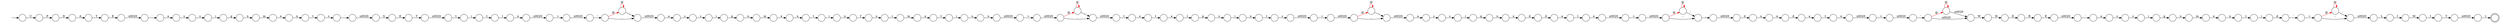 digraph Automaton {
  rankdir = LR;
  0 [shape=circle,label=""];
  0 -> 45 [label="l"]
  1 [shape=circle,label=""];
  1 -> 84 [label="\u0020"]
  2 [shape=circle,label=""];
  2 -> 102 [label="="]
  3 [shape=circle,label=""];
  3 -> 77 [label="e"]
  4 [shape=circle,label=""];
  4 -> 87 [label="s"]
  5 [shape=circle,label=""];
  5 -> 52 [label="="]
  6 [shape=circle,label=""];
  6 -> 92 [label="E"]
  7 [shape=circle,label=""];
  7 -> 101 [label="e"]
  8 [shape=circle,label=""];
  8 -> 24 [label="i"]
  9 [shape=circle,label=""];
  9 -> 41 [label="\u0020"]
  10 [shape=circle,label=""];
  10 -> 136 [label="a"]
  11 [shape=circle,label=""];
  initial [shape=plaintext,label=""];
  initial -> 11
  11 -> 98 [label="U"]
  12 [shape=circle,label=""];
  12 -> 26 [label="r"]
  13 [shape=circle,label=""];
  13 -> 95 [label="E"]
  14 [shape=circle,label=""];
  14 -> 54 [label="1"]
  15 [shape=circle,label=""];
  15 -> 121 [label="="]
  16 [shape=circle,label=""];
  16 -> 7 [label="m"]
  17 [shape=circle,label=""];
  17 -> 125 [label="T"]
  18 [shape=circle,label=""];
  18 -> 65 [label="i"]
  19 [shape=circle,label=""];
  19 -> 48 [label="a"]
  20 [shape=circle,label=""];
  20 -> 20 [label="@",color=red]
  20 -> 128 [label="'"]
  21 [shape=circle,label=""];
  21 -> 21 [label="@",color=red]
  21 -> 58 [label=","]
  22 [shape=circle,label=""];
  22 -> 72 [label="t"]
  23 [shape=circle,label=""];
  23 -> 112 [label="f"]
  24 [shape=circle,label=""];
  24 -> 86 [label="g"]
  25 [shape=circle,label=""];
  25 -> 42 [label="i"]
  26 [shape=circle,label=""];
  26 -> 78 [label="m"]
  27 [shape=circle,label=""];
  27 -> 81 [label="g"]
  28 [shape=circle,label=""];
  28 -> 89 [label="u"]
  29 [shape=circle,label=""];
  29 -> 31 [label="o"]
  30 [shape=circle,label=""];
  30 -> 144 [label="s"]
  31 [shape=circle,label=""];
  31 -> 130 [label="i"]
  32 [shape=circle,label=""];
  32 -> 8 [label="s"]
  33 [shape=circle,label=""];
  33 -> 114 [label="n"]
  34 [shape=circle,label=""];
  34 -> 14 [label="\u0020"]
  35 [shape=circle,label=""];
  35 -> 25 [label="t"]
  36 [shape=circle,label=""];
  36 -> 73 [label="g"]
  37 [shape=circle,label=""];
  37 -> 123 [label="\u0020"]
  38 [shape=circle,label=""];
  38 -> 75 [label="m"]
  39 [shape=circle,label=""];
  39 -> 105 [label="g"]
  40 [shape=circle,label=""];
  40 -> 94 [label="@",color=red]
  40 -> 80 [label=","]
  41 [shape=circle,label=""];
  41 -> 115 [label="="]
  42 [shape=circle,label=""];
  42 -> 0 [label="t"]
  43 [shape=circle,label=""];
  43 -> 68 [label="L"]
  44 [shape=circle,label=""];
  44 -> 66 [label="a"]
  45 [shape=circle,label=""];
  45 -> 70 [label="e"]
  46 [shape=circle,label=""];
  46 -> 83 [label="\u0020"]
  47 [shape=circle,label=""];
  47 -> 9 [label="e"]
  48 [shape=circle,label=""];
  48 -> 93 [label="l"]
  49 [shape=circle,label=""];
  49 -> 85 [label="\u0020"]
  50 [shape=circle,label=""];
  50 -> 50 [label="@",color=red]
  50 -> 140 [label=","]
  51 [shape=circle,label=""];
  51 -> 129 [label="a"]
  52 [shape=circle,label=""];
  52 -> 20 [label="@",color=red]
  52 -> 128 [label="'"]
  53 [shape=circle,label=""];
  53 -> 104 [label="@",color=red]
  53 -> 88 [label="'"]
  54 [shape=doublecircle,label=""];
  55 [shape=circle,label=""];
  55 -> 67 [label="E"]
  56 [shape=circle,label=""];
  56 -> 79 [label="o"]
  57 [shape=circle,label=""];
  57 -> 143 [label="n"]
  58 [shape=circle,label=""];
  58 -> 10 [label="\u0020"]
  59 [shape=circle,label=""];
  59 -> 59 [label="@",color=red]
  59 -> 71 [label="\u0020"]
  60 [shape=circle,label=""];
  60 -> 47 [label="t"]
  61 [shape=circle,label=""];
  61 -> 82 [label="o"]
  62 [shape=circle,label=""];
  62 -> 28 [label="d"]
  63 [shape=circle,label=""];
  63 -> 60 [label="a"]
  64 [shape=circle,label=""];
  64 -> 113 [label="\u0020"]
  65 [shape=circle,label=""];
  65 -> 135 [label="d"]
  66 [shape=circle,label=""];
  66 -> 30 [label="s"]
  67 [shape=circle,label=""];
  67 -> 6 [label="R"]
  68 [shape=circle,label=""];
  68 -> 116 [label="I"]
  69 [shape=circle,label=""];
  69 -> 118 [label="m"]
  70 [shape=circle,label=""];
  70 -> 15 [label="\u0020"]
  71 [shape=circle,label=""];
  71 -> 120 [label="W"]
  72 [shape=circle,label=""];
  72 -> 64 [label="e"]
  73 [shape=circle,label=""];
  73 -> 38 [label="n"]
  74 [shape=circle,label=""];
  74 -> 56 [label="i"]
  75 [shape=circle,label=""];
  75 -> 33 [label="e"]
  76 [shape=circle,label=""];
  76 -> 22 [label="a"]
  77 [shape=circle,label=""];
  77 -> 141 [label="d"]
  78 [shape=circle,label=""];
  78 -> 109 [label="a"]
  79 [shape=circle,label=""];
  79 -> 97 [label="n"]
  80 [shape=circle,label=""];
  80 -> 99 [label="\u0020"]
  81 [shape=circle,label=""];
  81 -> 69 [label="n"]
  82 [shape=circle,label=""];
  82 -> 19 [label="t"]
  83 [shape=circle,label=""];
  83 -> 13 [label="S"]
  84 [shape=circle,label=""];
  84 -> 139 [label="'"]
  85 [shape=circle,label=""];
  85 -> 90 [label="`"]
  86 [shape=circle,label=""];
  86 -> 3 [label="n"]
  87 [shape=circle,label=""];
  87 -> 46 [label="`"]
  88 [shape=circle,label=""];
  88 -> 137 [label=","]
  89 [shape=circle,label=""];
  89 -> 142 [label="e"]
  90 [shape=circle,label=""];
  90 -> 110 [label="a"]
  91 [shape=circle,label=""];
  91 -> 126 [label="I"]
  92 [shape=circle,label=""];
  92 -> 108 [label="\u0020"]
  93 [shape=circle,label=""];
  93 -> 29 [label="p"]
  94 [shape=circle,label=""];
  94 -> 94 [label="@",color=red]
  94 -> 80 [label=","]
  95 [shape=circle,label=""];
  95 -> 124 [label="T"]
  96 [shape=circle,label=""];
  96 -> 50 [label="@",color=red]
  96 -> 140 [label=","]
  97 [shape=circle,label=""];
  97 -> 2 [label="\u0020"]
  98 [shape=circle,label=""];
  98 -> 117 [label="P"]
  99 [shape=circle,label=""];
  99 -> 61 [label="t"]
  100 [shape=circle,label=""];
  100 -> 4 [label="t"]
  101 [shape=circle,label=""];
  101 -> 100 [label="n"]
  102 [shape=circle,label=""];
  102 -> 40 [label="\u0020"]
  103 [shape=circle,label=""];
  103 -> 119 [label="i"]
  104 [shape=circle,label=""];
  104 -> 104 [label="@",color=red]
  104 -> 88 [label="'"]
  105 [shape=circle,label=""];
  105 -> 16 [label="n"]
  106 [shape=circle,label=""];
  106 -> 132 [label="'"]
  107 [shape=circle,label=""];
  107 -> 17 [label="A"]
  108 [shape=circle,label=""];
  108 -> 44 [label="`"]
  109 [shape=circle,label=""];
  109 -> 74 [label="t"]
  110 [shape=circle,label=""];
  110 -> 122 [label="s"]
  111 [shape=circle,label=""];
  111 -> 27 [label="i"]
  112 [shape=circle,label=""];
  112 -> 12 [label="o"]
  113 [shape=circle,label=""];
  113 -> 1 [label="="]
  114 [shape=circle,label=""];
  114 -> 18 [label="t"]
  115 [shape=circle,label=""];
  115 -> 53 [label="\u0020"]
  116 [shape=circle,label=""];
  116 -> 91 [label="M"]
  117 [shape=circle,label=""];
  117 -> 107 [label="D"]
  118 [shape=circle,label=""];
  118 -> 57 [label="e"]
  119 [shape=circle,label=""];
  119 -> 23 [label="n"]
  120 [shape=circle,label=""];
  120 -> 55 [label="H"]
  121 [shape=circle,label=""];
  121 -> 106 [label="\u0020"]
  122 [shape=circle,label=""];
  122 -> 133 [label="s"]
  123 [shape=circle,label=""];
  123 -> 127 [label="="]
  124 [shape=circle,label=""];
  124 -> 35 [label="\u0020"]
  125 [shape=circle,label=""];
  125 -> 49 [label="E"]
  126 [shape=circle,label=""];
  126 -> 34 [label="T"]
  127 [shape=circle,label=""];
  127 -> 96 [label="\u0020"]
  128 [shape=circle,label=""];
  128 -> 43 [label="\u0020"]
  129 [shape=circle,label=""];
  129 -> 32 [label="s"]
  130 [shape=circle,label=""];
  130 -> 134 [label="n"]
  131 [shape=circle,label=""];
  131 -> 37 [label="s"]
  132 [shape=circle,label=""];
  132 -> 21 [label="@",color=red]
  132 -> 58 [label=","]
  133 [shape=circle,label=""];
  133 -> 39 [label="i"]
  134 [shape=circle,label=""];
  134 -> 131 [label="t"]
  135 [shape=circle,label=""];
  135 -> 5 [label="`"]
  136 [shape=circle,label=""];
  136 -> 138 [label="s"]
  137 [shape=circle,label=""];
  137 -> 62 [label="\u0020"]
  138 [shape=circle,label=""];
  138 -> 111 [label="s"]
  139 [shape=circle,label=""];
  139 -> 59 [label="@",color=red]
  139 -> 71 [label="\u0020"]
  140 [shape=circle,label=""];
  140 -> 51 [label="\u0020"]
  141 [shape=circle,label=""];
  141 -> 63 [label="d"]
  142 [shape=circle,label=""];
  142 -> 76 [label="d"]
  143 [shape=circle,label=""];
  143 -> 103 [label="t"]
  144 [shape=circle,label=""];
  144 -> 36 [label="i"]
}
